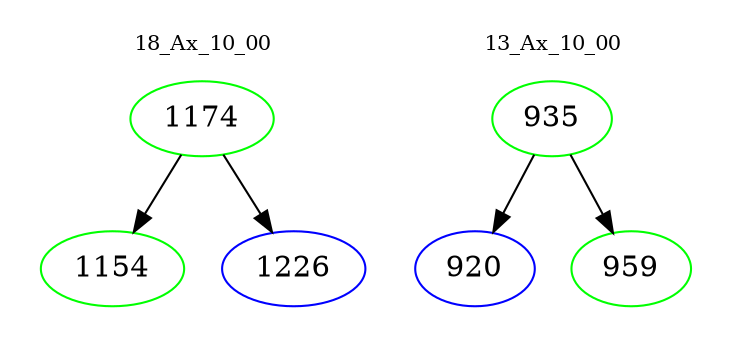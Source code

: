 digraph{
subgraph cluster_0 {
color = white
label = "18_Ax_10_00";
fontsize=10;
T0_1174 [label="1174", color="green"]
T0_1174 -> T0_1154 [color="black"]
T0_1154 [label="1154", color="green"]
T0_1174 -> T0_1226 [color="black"]
T0_1226 [label="1226", color="blue"]
}
subgraph cluster_1 {
color = white
label = "13_Ax_10_00";
fontsize=10;
T1_935 [label="935", color="green"]
T1_935 -> T1_920 [color="black"]
T1_920 [label="920", color="blue"]
T1_935 -> T1_959 [color="black"]
T1_959 [label="959", color="green"]
}
}
